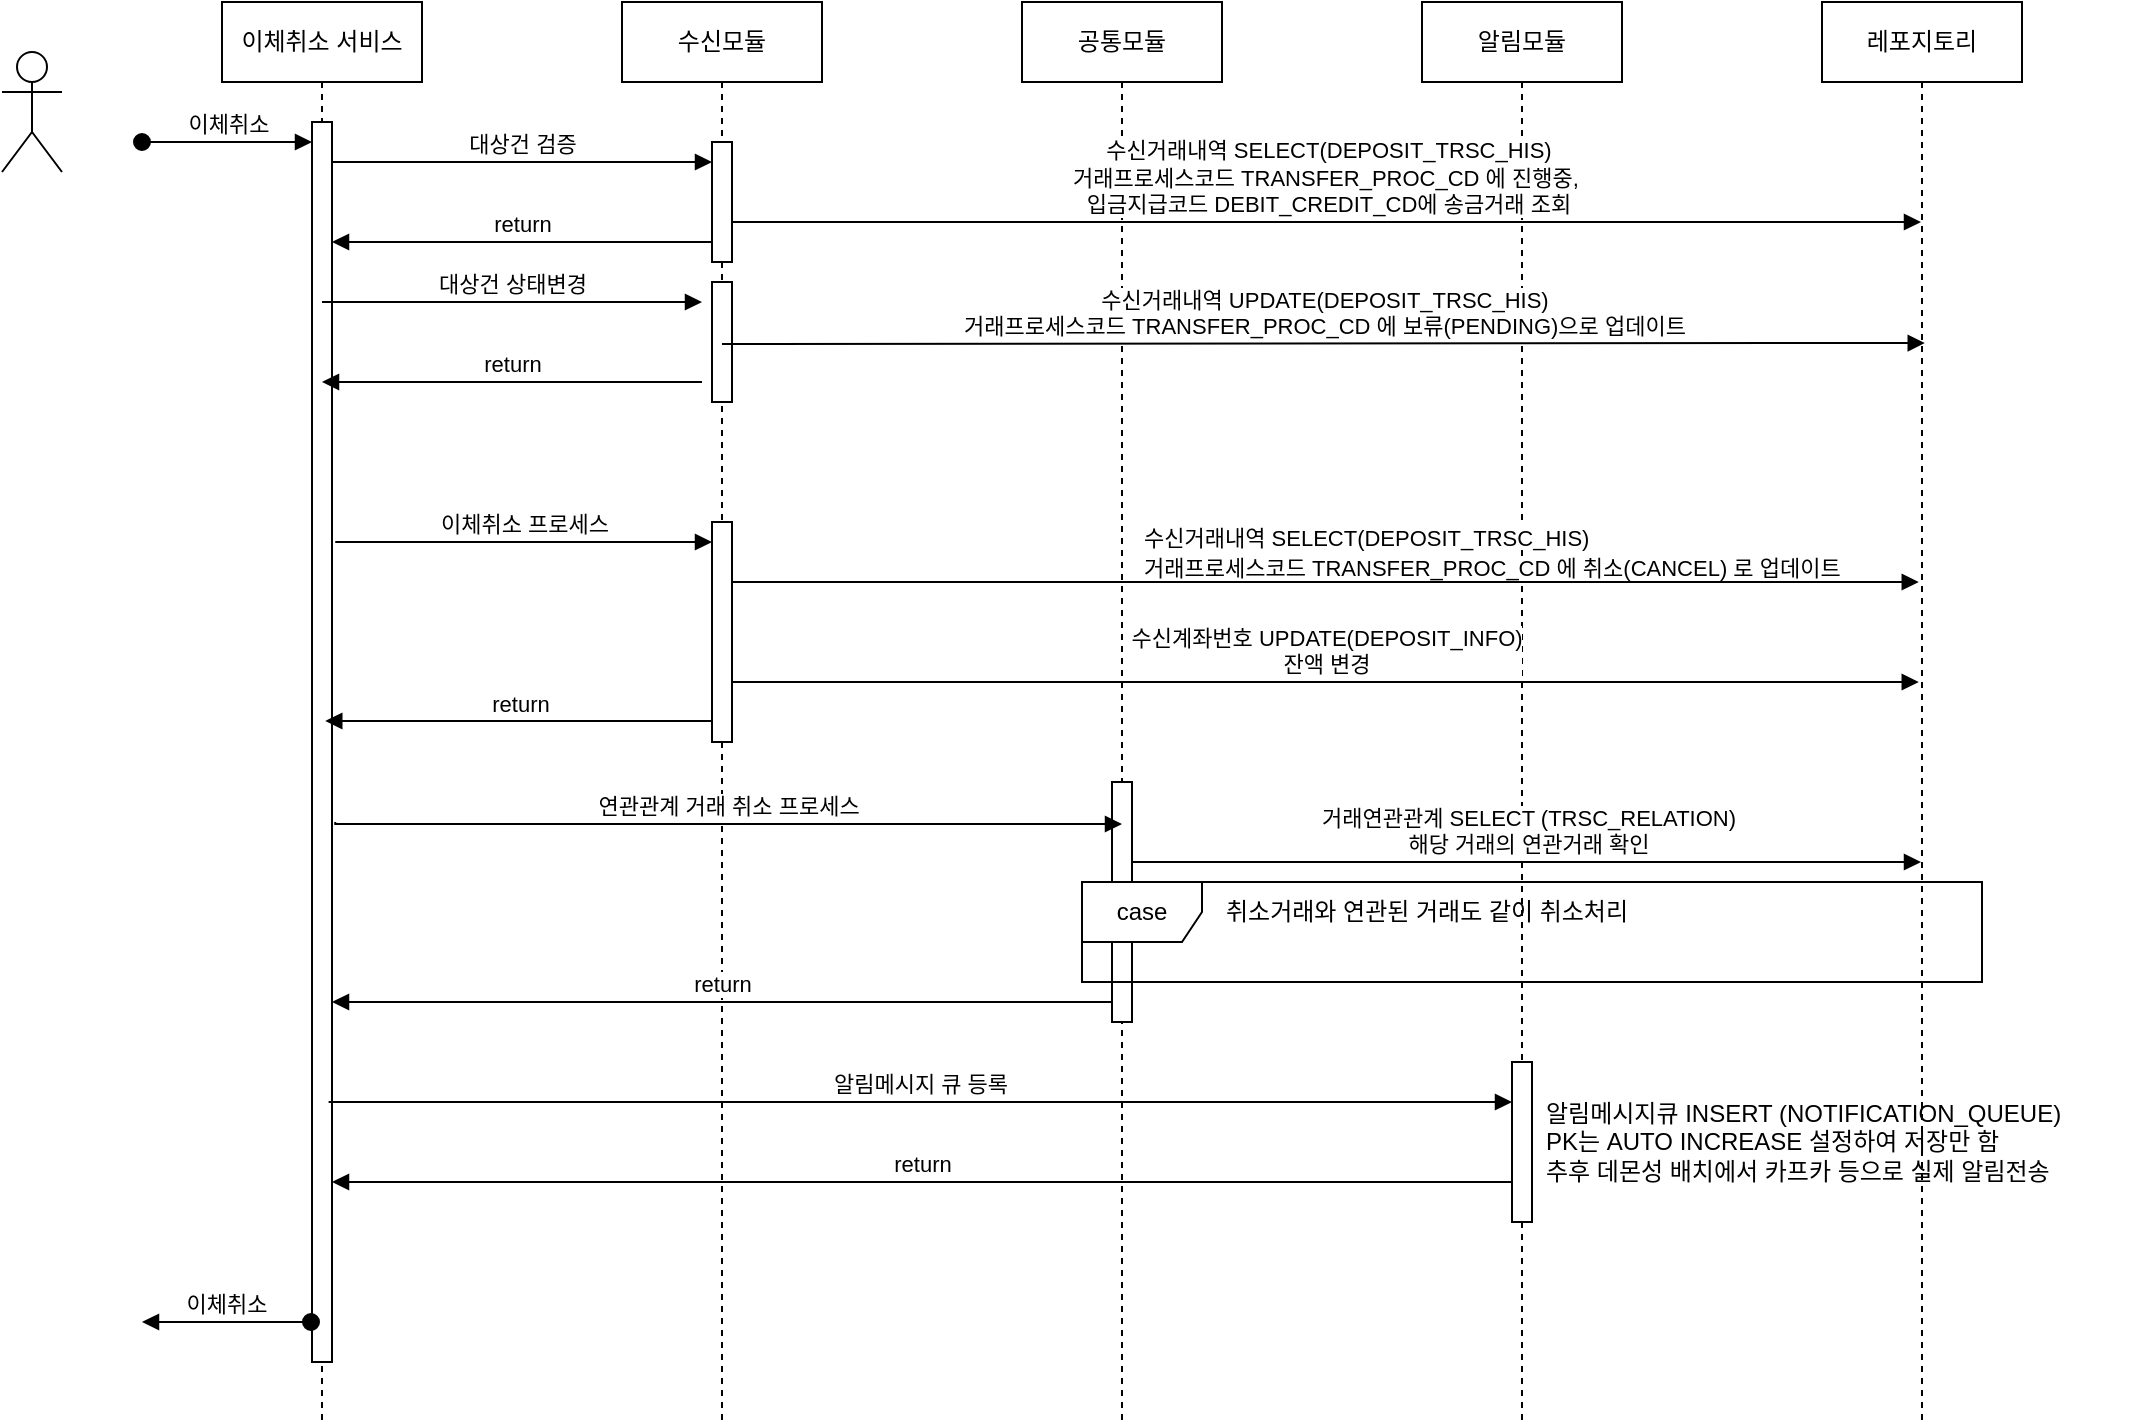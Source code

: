 <mxfile version="24.8.6">
  <diagram name="Page-1" id="2YBvvXClWsGukQMizWep">
    <mxGraphModel dx="998" dy="678" grid="1" gridSize="10" guides="1" tooltips="1" connect="1" arrows="1" fold="1" page="1" pageScale="1" pageWidth="850" pageHeight="1100" background="#ffffff" math="0" shadow="0">
      <root>
        <mxCell id="0" />
        <mxCell id="1" parent="0" />
        <mxCell id="kIjc9tb8nOZSVFgZSKF5-42" value="" style="shape=umlActor;verticalLabelPosition=bottom;verticalAlign=top;html=1;outlineConnect=0;" parent="1" vertex="1">
          <mxGeometry x="110" y="85" width="30" height="60" as="geometry" />
        </mxCell>
        <mxCell id="2TJhX8au2aPFaMWwYMit-71" value="이체취소 서비스" style="shape=umlLifeline;perimeter=lifelinePerimeter;whiteSpace=wrap;html=1;container=0;dropTarget=0;collapsible=0;recursiveResize=0;outlineConnect=0;portConstraint=eastwest;newEdgeStyle={&quot;edgeStyle&quot;:&quot;elbowEdgeStyle&quot;,&quot;elbow&quot;:&quot;vertical&quot;,&quot;curved&quot;:0,&quot;rounded&quot;:0};" vertex="1" parent="1">
          <mxGeometry x="220" y="60" width="100" height="710" as="geometry" />
        </mxCell>
        <mxCell id="2TJhX8au2aPFaMWwYMit-72" value="" style="html=1;points=[];perimeter=orthogonalPerimeter;outlineConnect=0;targetShapes=umlLifeline;portConstraint=eastwest;newEdgeStyle={&quot;edgeStyle&quot;:&quot;elbowEdgeStyle&quot;,&quot;elbow&quot;:&quot;vertical&quot;,&quot;curved&quot;:0,&quot;rounded&quot;:0};" vertex="1" parent="2TJhX8au2aPFaMWwYMit-71">
          <mxGeometry x="45" y="60" width="10" height="620" as="geometry" />
        </mxCell>
        <mxCell id="2TJhX8au2aPFaMWwYMit-73" value="이체취소" style="html=1;verticalAlign=bottom;startArrow=oval;endArrow=block;startSize=8;edgeStyle=elbowEdgeStyle;elbow=vertical;curved=0;rounded=0;" edge="1" parent="2TJhX8au2aPFaMWwYMit-71" target="2TJhX8au2aPFaMWwYMit-72">
          <mxGeometry relative="1" as="geometry">
            <mxPoint x="-40" y="70" as="sourcePoint" />
          </mxGeometry>
        </mxCell>
        <mxCell id="2TJhX8au2aPFaMWwYMit-74" value="수신모듈" style="shape=umlLifeline;perimeter=lifelinePerimeter;whiteSpace=wrap;html=1;container=0;dropTarget=0;collapsible=0;recursiveResize=0;outlineConnect=0;portConstraint=eastwest;newEdgeStyle={&quot;edgeStyle&quot;:&quot;elbowEdgeStyle&quot;,&quot;elbow&quot;:&quot;vertical&quot;,&quot;curved&quot;:0,&quot;rounded&quot;:0};" vertex="1" parent="1">
          <mxGeometry x="420" y="60" width="100" height="710" as="geometry" />
        </mxCell>
        <mxCell id="2TJhX8au2aPFaMWwYMit-75" value="" style="html=1;points=[];perimeter=orthogonalPerimeter;outlineConnect=0;targetShapes=umlLifeline;portConstraint=eastwest;newEdgeStyle={&quot;edgeStyle&quot;:&quot;elbowEdgeStyle&quot;,&quot;elbow&quot;:&quot;vertical&quot;,&quot;curved&quot;:0,&quot;rounded&quot;:0};" vertex="1" parent="2TJhX8au2aPFaMWwYMit-74">
          <mxGeometry x="45" y="70" width="10" height="60" as="geometry" />
        </mxCell>
        <mxCell id="2TJhX8au2aPFaMWwYMit-76" value="" style="html=1;points=[];perimeter=orthogonalPerimeter;outlineConnect=0;targetShapes=umlLifeline;portConstraint=eastwest;newEdgeStyle={&quot;edgeStyle&quot;:&quot;elbowEdgeStyle&quot;,&quot;elbow&quot;:&quot;vertical&quot;,&quot;curved&quot;:0,&quot;rounded&quot;:0};" vertex="1" parent="2TJhX8au2aPFaMWwYMit-74">
          <mxGeometry x="45" y="140" width="10" height="60" as="geometry" />
        </mxCell>
        <mxCell id="2TJhX8au2aPFaMWwYMit-77" value="대상건 검증" style="html=1;verticalAlign=bottom;endArrow=block;edgeStyle=elbowEdgeStyle;elbow=vertical;curved=0;rounded=0;" edge="1" parent="1" source="2TJhX8au2aPFaMWwYMit-72" target="2TJhX8au2aPFaMWwYMit-75">
          <mxGeometry relative="1" as="geometry">
            <mxPoint x="415" y="150" as="sourcePoint" />
            <Array as="points">
              <mxPoint x="400" y="140" />
            </Array>
            <mxPoint as="offset" />
          </mxGeometry>
        </mxCell>
        <mxCell id="2TJhX8au2aPFaMWwYMit-78" value="return" style="html=1;verticalAlign=bottom;endArrow=block;edgeStyle=elbowEdgeStyle;elbow=vertical;curved=0;rounded=0;" edge="1" parent="1" source="2TJhX8au2aPFaMWwYMit-75" target="2TJhX8au2aPFaMWwYMit-72">
          <mxGeometry relative="1" as="geometry">
            <mxPoint x="395" y="180" as="sourcePoint" />
            <Array as="points">
              <mxPoint x="410" y="180" />
            </Array>
            <mxPoint x="280" y="180" as="targetPoint" />
          </mxGeometry>
        </mxCell>
        <mxCell id="2TJhX8au2aPFaMWwYMit-79" value="공통모듈" style="shape=umlLifeline;perimeter=lifelinePerimeter;whiteSpace=wrap;html=1;container=0;dropTarget=0;collapsible=0;recursiveResize=0;outlineConnect=0;portConstraint=eastwest;newEdgeStyle={&quot;edgeStyle&quot;:&quot;elbowEdgeStyle&quot;,&quot;elbow&quot;:&quot;vertical&quot;,&quot;curved&quot;:0,&quot;rounded&quot;:0};" vertex="1" parent="1">
          <mxGeometry x="620" y="60" width="100" height="710" as="geometry" />
        </mxCell>
        <mxCell id="2TJhX8au2aPFaMWwYMit-80" value="" style="html=1;points=[];perimeter=orthogonalPerimeter;outlineConnect=0;targetShapes=umlLifeline;portConstraint=eastwest;newEdgeStyle={&quot;edgeStyle&quot;:&quot;elbowEdgeStyle&quot;,&quot;elbow&quot;:&quot;vertical&quot;,&quot;curved&quot;:0,&quot;rounded&quot;:0};" vertex="1" parent="2TJhX8au2aPFaMWwYMit-79">
          <mxGeometry x="45" y="390" width="10" height="120" as="geometry" />
        </mxCell>
        <mxCell id="2TJhX8au2aPFaMWwYMit-81" value="알림모듈" style="shape=umlLifeline;perimeter=lifelinePerimeter;whiteSpace=wrap;html=1;container=0;dropTarget=0;collapsible=0;recursiveResize=0;outlineConnect=0;portConstraint=eastwest;newEdgeStyle={&quot;edgeStyle&quot;:&quot;elbowEdgeStyle&quot;,&quot;elbow&quot;:&quot;vertical&quot;,&quot;curved&quot;:0,&quot;rounded&quot;:0};" vertex="1" parent="1">
          <mxGeometry x="820" y="60" width="100" height="710" as="geometry" />
        </mxCell>
        <mxCell id="2TJhX8au2aPFaMWwYMit-82" value="" style="html=1;points=[];perimeter=orthogonalPerimeter;outlineConnect=0;targetShapes=umlLifeline;portConstraint=eastwest;newEdgeStyle={&quot;edgeStyle&quot;:&quot;elbowEdgeStyle&quot;,&quot;elbow&quot;:&quot;vertical&quot;,&quot;curved&quot;:0,&quot;rounded&quot;:0};" vertex="1" parent="2TJhX8au2aPFaMWwYMit-81">
          <mxGeometry x="45" y="530" width="10" height="80" as="geometry" />
        </mxCell>
        <mxCell id="2TJhX8au2aPFaMWwYMit-83" value="레포지토리" style="shape=umlLifeline;perimeter=lifelinePerimeter;whiteSpace=wrap;html=1;container=0;dropTarget=0;collapsible=0;recursiveResize=0;outlineConnect=0;portConstraint=eastwest;newEdgeStyle={&quot;edgeStyle&quot;:&quot;elbowEdgeStyle&quot;,&quot;elbow&quot;:&quot;vertical&quot;,&quot;curved&quot;:0,&quot;rounded&quot;:0};" vertex="1" parent="1">
          <mxGeometry x="1020" y="60" width="100" height="710" as="geometry" />
        </mxCell>
        <mxCell id="2TJhX8au2aPFaMWwYMit-84" value="&lt;div style=&quot;&quot;&gt;&lt;br&gt;&lt;/div&gt;" style="text;html=1;align=left;verticalAlign=middle;resizable=0;points=[];autosize=1;strokeColor=none;fillColor=none;" vertex="1" parent="1">
          <mxGeometry x="480" y="145" width="20" height="30" as="geometry" />
        </mxCell>
        <mxCell id="2TJhX8au2aPFaMWwYMit-85" value="이체취소 프로세스" style="html=1;verticalAlign=bottom;endArrow=block;edgeStyle=elbowEdgeStyle;elbow=vertical;curved=0;rounded=0;" edge="1" parent="1" target="2TJhX8au2aPFaMWwYMit-96">
          <mxGeometry relative="1" as="geometry">
            <mxPoint x="276.63" y="330" as="sourcePoint" />
            <Array as="points">
              <mxPoint x="401.63" y="330" />
            </Array>
            <mxPoint x="666.13" y="330" as="targetPoint" />
            <mxPoint as="offset" />
          </mxGeometry>
        </mxCell>
        <mxCell id="2TJhX8au2aPFaMWwYMit-86" value="return" style="html=1;verticalAlign=bottom;endArrow=block;edgeStyle=elbowEdgeStyle;elbow=vertical;curved=0;rounded=0;" edge="1" parent="1">
          <mxGeometry relative="1" as="geometry">
            <mxPoint x="465" y="419.5" as="sourcePoint" />
            <Array as="points" />
            <mxPoint x="271.63" y="419.5" as="targetPoint" />
          </mxGeometry>
        </mxCell>
        <mxCell id="2TJhX8au2aPFaMWwYMit-87" value="&lt;div style=&quot;&quot;&gt;&lt;span style=&quot;font-size: 11px; text-align: center; background-color: rgb(255, 255, 255);&quot;&gt;수신거래내역 SELECT(DEPOSIT_TRSC_HIS)&lt;/span&gt;&lt;/div&gt;&lt;div style=&quot;&quot;&gt;&lt;span style=&quot;font-size: 11px; text-align: center; background-color: rgb(255, 255, 255);&quot;&gt;거래프로세스코드&amp;nbsp;TRANSFER_PROC_CD 에 취소(CANCEL) 로 업데이트&lt;/span&gt;&lt;/div&gt;" style="text;html=1;align=left;verticalAlign=middle;resizable=0;points=[];autosize=1;strokeColor=none;fillColor=none;" vertex="1" parent="1">
          <mxGeometry x="678.88" y="315" width="390" height="40" as="geometry" />
        </mxCell>
        <mxCell id="2TJhX8au2aPFaMWwYMit-90" value="" style="html=1;verticalAlign=bottom;endArrow=block;edgeStyle=elbowEdgeStyle;elbow=vertical;curved=0;rounded=0;" edge="1" parent="1" source="2TJhX8au2aPFaMWwYMit-96">
          <mxGeometry relative="1" as="geometry">
            <mxPoint x="678.88" y="350" as="sourcePoint" />
            <Array as="points">
              <mxPoint x="813.88" y="350" />
            </Array>
            <mxPoint x="1068.38" y="350" as="targetPoint" />
            <mxPoint as="offset" />
          </mxGeometry>
        </mxCell>
        <mxCell id="2TJhX8au2aPFaMWwYMit-91" value="이체취소" style="html=1;verticalAlign=bottom;startArrow=oval;endArrow=block;startSize=8;edgeStyle=elbowEdgeStyle;elbow=vertical;curved=0;rounded=0;" edge="1" parent="1">
          <mxGeometry relative="1" as="geometry">
            <mxPoint x="264.5" y="720" as="sourcePoint" />
            <mxPoint x="180" y="720" as="targetPoint" />
          </mxGeometry>
        </mxCell>
        <mxCell id="2TJhX8au2aPFaMWwYMit-92" value="수신거래내역 SELECT(DEPOSIT_TRSC_HIS)&lt;br&gt;거래프로세스코드&amp;nbsp;TRANSFER_PROC_CD 에 진행중,&amp;nbsp;&lt;br&gt;입금지급코드 DEBIT_CREDIT_CD에 송금거래&amp;nbsp;조회" style="html=1;verticalAlign=bottom;endArrow=block;edgeStyle=elbowEdgeStyle;elbow=vertical;curved=0;rounded=0;" edge="1" parent="1" target="2TJhX8au2aPFaMWwYMit-83">
          <mxGeometry relative="1" as="geometry">
            <mxPoint x="475" y="170" as="sourcePoint" />
            <Array as="points">
              <mxPoint x="590" y="170" />
              <mxPoint x="615" y="159.5" />
            </Array>
            <mxPoint x="870" y="159.5" as="targetPoint" />
            <mxPoint as="offset" />
          </mxGeometry>
        </mxCell>
        <mxCell id="2TJhX8au2aPFaMWwYMit-93" value="대상건 상태변경" style="html=1;verticalAlign=bottom;endArrow=block;edgeStyle=elbowEdgeStyle;elbow=vertical;curved=0;rounded=0;" edge="1" parent="1">
          <mxGeometry relative="1" as="geometry">
            <mxPoint x="270" y="210" as="sourcePoint" />
            <Array as="points">
              <mxPoint x="395" y="210" />
            </Array>
            <mxPoint as="offset" />
            <mxPoint x="460" y="210" as="targetPoint" />
          </mxGeometry>
        </mxCell>
        <mxCell id="2TJhX8au2aPFaMWwYMit-94" value="return" style="html=1;verticalAlign=bottom;endArrow=block;edgeStyle=elbowEdgeStyle;elbow=vertical;curved=0;rounded=0;" edge="1" parent="1">
          <mxGeometry relative="1" as="geometry">
            <mxPoint x="460" y="250" as="sourcePoint" />
            <Array as="points">
              <mxPoint x="405" y="250" />
            </Array>
            <mxPoint x="270" y="250" as="targetPoint" />
          </mxGeometry>
        </mxCell>
        <mxCell id="2TJhX8au2aPFaMWwYMit-95" value="수신거래내역 UPDATE(DEPOSIT_TRSC_HIS)&lt;div&gt;거래프로세스코드 TRANSFER_PROC_CD 에 보류(PENDING)으로 업데이트&lt;/div&gt;" style="html=1;verticalAlign=bottom;endArrow=block;edgeStyle=elbowEdgeStyle;elbow=vertical;curved=0;rounded=0;" edge="1" parent="1">
          <mxGeometry x="0.0" relative="1" as="geometry">
            <mxPoint x="470" y="231" as="sourcePoint" />
            <Array as="points">
              <mxPoint x="591.38" y="230.5" />
              <mxPoint x="616.38" y="220" />
            </Array>
            <mxPoint x="1071.38" y="230.5" as="targetPoint" />
            <mxPoint as="offset" />
          </mxGeometry>
        </mxCell>
        <mxCell id="2TJhX8au2aPFaMWwYMit-96" value="" style="html=1;points=[];perimeter=orthogonalPerimeter;outlineConnect=0;targetShapes=umlLifeline;portConstraint=eastwest;newEdgeStyle={&quot;edgeStyle&quot;:&quot;elbowEdgeStyle&quot;,&quot;elbow&quot;:&quot;vertical&quot;,&quot;curved&quot;:0,&quot;rounded&quot;:0};" vertex="1" parent="1">
          <mxGeometry x="465" y="320" width="10" height="110" as="geometry" />
        </mxCell>
        <mxCell id="2TJhX8au2aPFaMWwYMit-97" value="수신계좌번호 UPDATE(DEPOSIT_INFO)&lt;div&gt;잔액 변경&lt;/div&gt;" style="html=1;verticalAlign=bottom;endArrow=block;edgeStyle=elbowEdgeStyle;elbow=vertical;curved=0;rounded=0;" edge="1" parent="1">
          <mxGeometry relative="1" as="geometry">
            <mxPoint x="475" y="400" as="sourcePoint" />
            <Array as="points">
              <mxPoint x="813.88" y="400" />
            </Array>
            <mxPoint x="1068.38" y="400" as="targetPoint" />
            <mxPoint as="offset" />
          </mxGeometry>
        </mxCell>
        <mxCell id="2TJhX8au2aPFaMWwYMit-98" value="연관관계 거래 취소 프로세스" style="html=1;verticalAlign=bottom;endArrow=block;edgeStyle=elbowEdgeStyle;elbow=vertical;curved=0;rounded=0;entryX=0.5;entryY=0.182;entryDx=0;entryDy=0;entryPerimeter=0;" edge="1" parent="1" target="2TJhX8au2aPFaMWwYMit-80">
          <mxGeometry relative="1" as="geometry">
            <mxPoint x="276.63" y="470" as="sourcePoint" />
            <Array as="points" />
            <mxPoint x="465" y="470" as="targetPoint" />
            <mxPoint as="offset" />
          </mxGeometry>
        </mxCell>
        <mxCell id="2TJhX8au2aPFaMWwYMit-99" value="거래연관관계 SELECT (TRSC_RELATION)&lt;div&gt;해당 거래의 연관거래 확인&lt;/div&gt;" style="html=1;verticalAlign=bottom;endArrow=block;edgeStyle=elbowEdgeStyle;elbow=vertical;curved=0;rounded=0;" edge="1" parent="1" source="2TJhX8au2aPFaMWwYMit-80" target="2TJhX8au2aPFaMWwYMit-83">
          <mxGeometry relative="1" as="geometry">
            <mxPoint x="678.88" y="490" as="sourcePoint" />
            <Array as="points">
              <mxPoint x="1017.76" y="490" />
            </Array>
            <mxPoint x="1272.26" y="490" as="targetPoint" />
            <mxPoint as="offset" />
          </mxGeometry>
        </mxCell>
        <mxCell id="2TJhX8au2aPFaMWwYMit-100" value="case" style="shape=umlFrame;whiteSpace=wrap;html=1;pointerEvents=0;" vertex="1" parent="1">
          <mxGeometry x="650" y="500" width="450" height="50" as="geometry" />
        </mxCell>
        <mxCell id="2TJhX8au2aPFaMWwYMit-101" value="&lt;div style=&quot;&quot;&gt;취소거래와 연관된 거래도 같이 취소처리&lt;/div&gt;" style="text;html=1;align=left;verticalAlign=middle;resizable=0;points=[];autosize=1;strokeColor=none;fillColor=none;" vertex="1" parent="1">
          <mxGeometry x="720" y="500" width="240" height="30" as="geometry" />
        </mxCell>
        <mxCell id="2TJhX8au2aPFaMWwYMit-102" value="return" style="html=1;verticalAlign=bottom;endArrow=block;edgeStyle=elbowEdgeStyle;elbow=vertical;curved=0;rounded=0;" edge="1" parent="1" target="2TJhX8au2aPFaMWwYMit-72">
          <mxGeometry relative="1" as="geometry">
            <mxPoint x="665" y="560" as="sourcePoint" />
            <Array as="points">
              <mxPoint x="610" y="560" />
            </Array>
            <mxPoint x="475" y="560" as="targetPoint" />
          </mxGeometry>
        </mxCell>
        <mxCell id="2TJhX8au2aPFaMWwYMit-103" value="알림메시지 큐 등록" style="html=1;verticalAlign=bottom;endArrow=block;edgeStyle=elbowEdgeStyle;elbow=vertical;curved=0;rounded=0;" edge="1" parent="1" target="2TJhX8au2aPFaMWwYMit-82">
          <mxGeometry relative="1" as="geometry">
            <mxPoint x="273.31" y="610" as="sourcePoint" />
            <Array as="points" />
            <mxPoint x="666.68" y="612" as="targetPoint" />
            <mxPoint as="offset" />
          </mxGeometry>
        </mxCell>
        <mxCell id="2TJhX8au2aPFaMWwYMit-104" value="return" style="html=1;verticalAlign=bottom;endArrow=block;edgeStyle=elbowEdgeStyle;elbow=vertical;curved=0;rounded=0;" edge="1" parent="1" target="2TJhX8au2aPFaMWwYMit-72">
          <mxGeometry relative="1" as="geometry">
            <mxPoint x="865" y="650" as="sourcePoint" />
            <Array as="points">
              <mxPoint x="810" y="650" />
            </Array>
            <mxPoint x="475" y="650" as="targetPoint" />
          </mxGeometry>
        </mxCell>
        <mxCell id="2TJhX8au2aPFaMWwYMit-105" value="&lt;div style=&quot;&quot;&gt;알림메시지큐 INSERT (NOTIFICATION_QUEUE)&lt;/div&gt;&lt;div style=&quot;&quot;&gt;PK는 AUTO INCREASE 설정하여 저장만 함&lt;/div&gt;&lt;div style=&quot;&quot;&gt;추후 데몬성 배치에서 카프카 등으로 실제 알림전송&lt;/div&gt;" style="text;html=1;align=left;verticalAlign=middle;resizable=0;points=[];autosize=1;strokeColor=none;fillColor=none;" vertex="1" parent="1">
          <mxGeometry x="880" y="600" width="300" height="60" as="geometry" />
        </mxCell>
      </root>
    </mxGraphModel>
  </diagram>
</mxfile>
